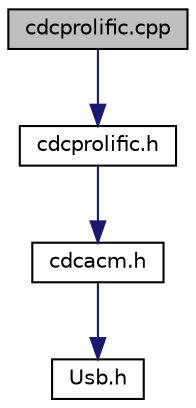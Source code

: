 digraph "cdcprolific.cpp"
{
  edge [fontname="Helvetica",fontsize="10",labelfontname="Helvetica",labelfontsize="10"];
  node [fontname="Helvetica",fontsize="10",shape=record];
  Node1 [label="cdcprolific.cpp",height=0.2,width=0.4,color="black", fillcolor="grey75", style="filled" fontcolor="black"];
  Node1 -> Node2 [color="midnightblue",fontsize="10",style="solid",fontname="Helvetica"];
  Node2 [label="cdcprolific.h",height=0.2,width=0.4,color="black", fillcolor="white", style="filled",URL="$cdcprolific_8h.html"];
  Node2 -> Node3 [color="midnightblue",fontsize="10",style="solid",fontname="Helvetica"];
  Node3 [label="cdcacm.h",height=0.2,width=0.4,color="black", fillcolor="white", style="filled",URL="$cdcacm_8h.html"];
  Node3 -> Node4 [color="midnightblue",fontsize="10",style="solid",fontname="Helvetica"];
  Node4 [label="Usb.h",height=0.2,width=0.4,color="black", fillcolor="white", style="filled",URL="$_usb_8h.html"];
}
